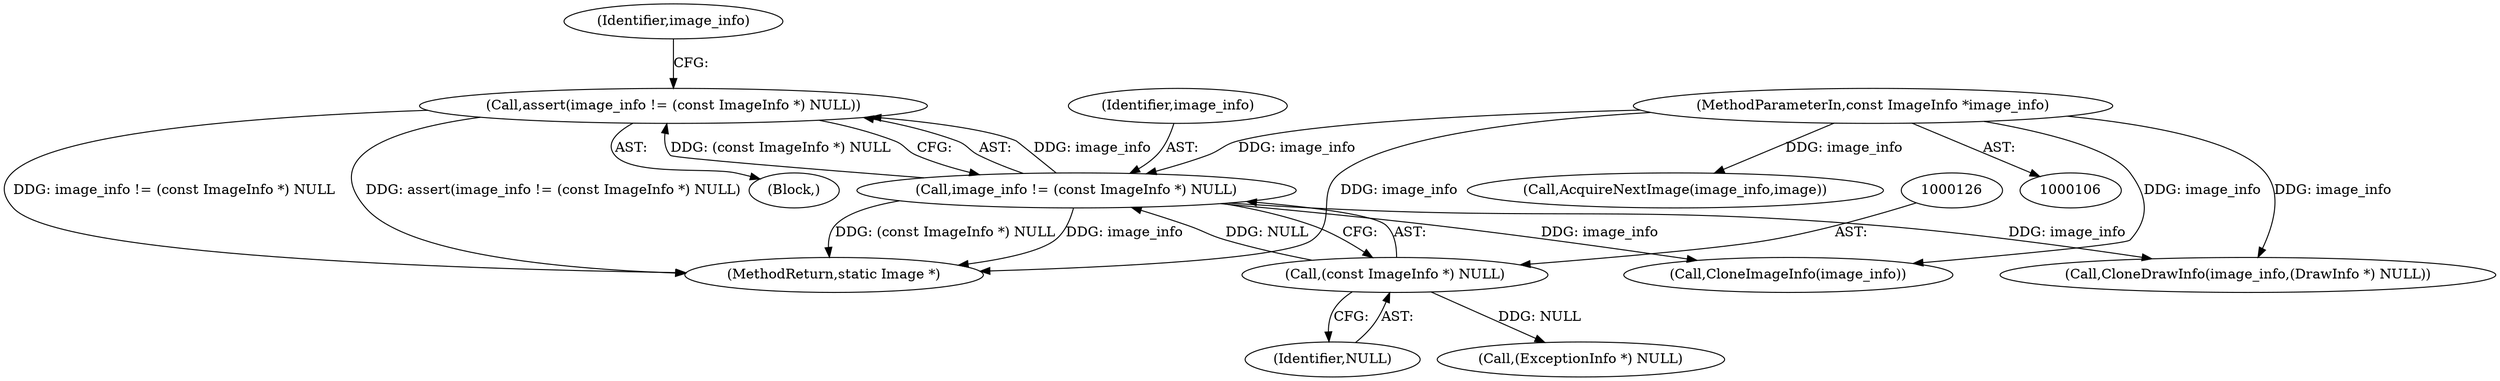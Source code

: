digraph "0_ImageMagick_f6e9d0d9955e85bdd7540b251cd50d598dacc5e6_66@API" {
"1000122" [label="(Call,assert(image_info != (const ImageInfo *) NULL))"];
"1000123" [label="(Call,image_info != (const ImageInfo *) NULL)"];
"1000107" [label="(MethodParameterIn,const ImageInfo *image_info)"];
"1000125" [label="(Call,(const ImageInfo *) NULL)"];
"1000111" [label="(Block,)"];
"1000124" [label="(Identifier,image_info)"];
"1000127" [label="(Identifier,NULL)"];
"1000152" [label="(Call,(ExceptionInfo *) NULL)"];
"1000131" [label="(Identifier,image_info)"];
"1000646" [label="(Call,AcquireNextImage(image_info,image))"];
"1000354" [label="(Call,CloneImageInfo(image_info))"];
"1000387" [label="(Call,CloneDrawInfo(image_info,(DrawInfo *) NULL))"];
"1000125" [label="(Call,(const ImageInfo *) NULL)"];
"1000123" [label="(Call,image_info != (const ImageInfo *) NULL)"];
"1000770" [label="(MethodReturn,static Image *)"];
"1000122" [label="(Call,assert(image_info != (const ImageInfo *) NULL))"];
"1000107" [label="(MethodParameterIn,const ImageInfo *image_info)"];
"1000122" -> "1000111"  [label="AST: "];
"1000122" -> "1000123"  [label="CFG: "];
"1000123" -> "1000122"  [label="AST: "];
"1000131" -> "1000122"  [label="CFG: "];
"1000122" -> "1000770"  [label="DDG: image_info != (const ImageInfo *) NULL"];
"1000122" -> "1000770"  [label="DDG: assert(image_info != (const ImageInfo *) NULL)"];
"1000123" -> "1000122"  [label="DDG: image_info"];
"1000123" -> "1000122"  [label="DDG: (const ImageInfo *) NULL"];
"1000123" -> "1000125"  [label="CFG: "];
"1000124" -> "1000123"  [label="AST: "];
"1000125" -> "1000123"  [label="AST: "];
"1000123" -> "1000770"  [label="DDG: (const ImageInfo *) NULL"];
"1000123" -> "1000770"  [label="DDG: image_info"];
"1000107" -> "1000123"  [label="DDG: image_info"];
"1000125" -> "1000123"  [label="DDG: NULL"];
"1000123" -> "1000354"  [label="DDG: image_info"];
"1000123" -> "1000387"  [label="DDG: image_info"];
"1000107" -> "1000106"  [label="AST: "];
"1000107" -> "1000770"  [label="DDG: image_info"];
"1000107" -> "1000354"  [label="DDG: image_info"];
"1000107" -> "1000387"  [label="DDG: image_info"];
"1000107" -> "1000646"  [label="DDG: image_info"];
"1000125" -> "1000127"  [label="CFG: "];
"1000126" -> "1000125"  [label="AST: "];
"1000127" -> "1000125"  [label="AST: "];
"1000125" -> "1000152"  [label="DDG: NULL"];
}
